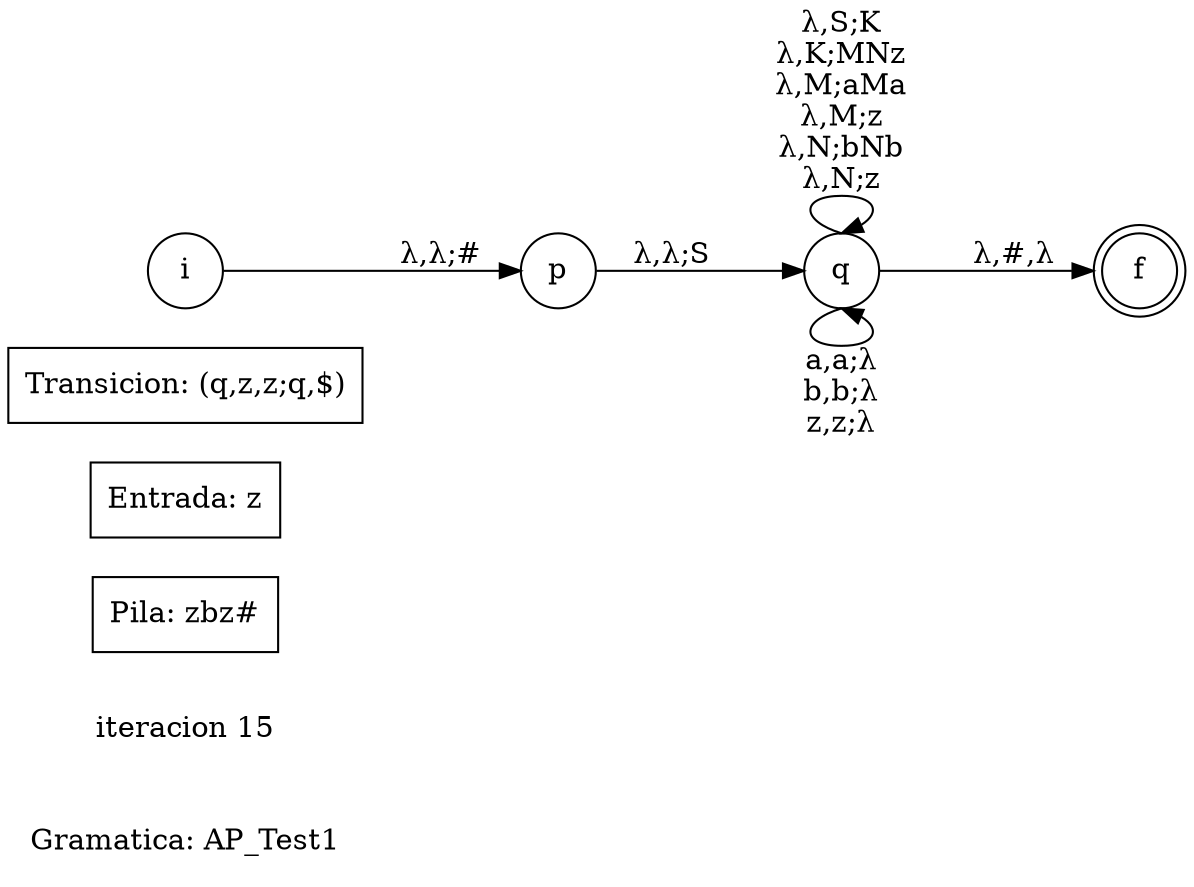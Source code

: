 // Grammmatica
digraph {
	rankdir=LR
	node [shape=plaintext]
	name [label="Gramatica: AP_Test1"]
	it [label="iteracion 15"]
	node [shape=record]
	P [label="Pila: zbz#"]
	E [label="Entrada: z"]
	tran [label="Transicion: (q,z,z;q,$)"]
	node [shape=doublecircle]
	f
	node [shape=circle]
	i
	p
	q
	i -> p [label="λ,λ;#"]
	p -> q [label="λ,λ;S"]
	q -> f [label="λ,#,λ"]
	q:n -> q:n [label="λ,S;K\nλ,K;MNz\nλ,M;aMa\nλ,M;z\nλ,N;bNb\nλ,N;z\n"]
	q:s -> q:s [label="a,a;λ\nb,b;λ\nz,z;λ\n"]
}
